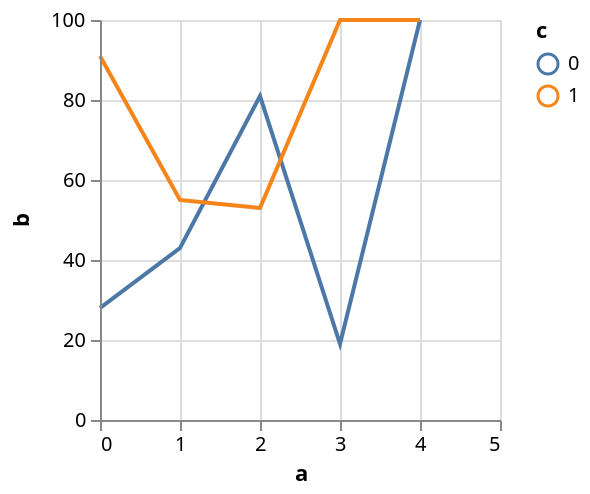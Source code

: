 {
  "$schema": "https://vega.github.io/schema/vega/v4.json",
  "autosize": "pad",
  "padding": 5,
  "width": 200,
  "height": 200,
  "style": "cell",
  "data": [
    {
      "name": "source_0",
      "values": [
        {"a": 0, "b": 28, "c": 0},
        {"a": 0, "b": 91, "c": 1},
        {"a": 1, "b": 43, "c": 0},
        {"a": 1, "b": 55, "c": 1},
        {"a": 2, "b": 81, "c": 0},
        {"a": 2, "b": 53, "c": 1},
        {"a": 3, "b": 19, "c": 0}
      ]
    },
    {
      "name": "data_0",
      "source": "source_0",
      "transform": [
        {
          "type": "impute",
          "field": "b",
          "key": "a",
          "keyvals": [4],
          "method": "value",
          "groupby": ["c"],
          "value": null
        },
        {
          "type": "formula",
          "expr": "datum.b === null ? 100 : datum.b",
          "as": "b"
        }
      ]
    }
  ],
  "marks": [
    {
      "name": "pathgroup",
      "type": "group",
      "from": {
        "facet": {
          "name": "faceted_path_main",
          "data": "data_0",
          "groupby": ["c"]
        }
      },
      "encode": {
        "update": {
          "width": {"field": {"group": "width"}},
          "height": {"field": {"group": "height"}}
        }
      },
      "marks": [
        {
          "name": "marks",
          "type": "line",
          "style": ["line"],
          "sort": {"field": "datum[\"a\"]", "order": "descending"},
          "from": {"data": "faceted_path_main"},
          "encode": {
            "update": {
              "stroke": {"scale": "color", "field": "c"},
              "tooltip": {
                "signal": "{\"a\": format(datum[\"a\"], \"\"), \"b\": format(datum[\"b\"], \"\"), \"c\": ''+datum[\"c\"]}"
              },
              "x": {"scale": "x", "field": "a"},
              "y": {"scale": "y", "field": "b"},
              "defined": {
                "signal": "datum[\"a\"] !== null && !isNaN(datum[\"a\"]) && datum[\"b\"] !== null && !isNaN(datum[\"b\"])"
              }
            }
          }
        }
      ]
    }
  ],
  "scales": [
    {
      "name": "x",
      "type": "linear",
      "domain": {"data": "data_0", "field": "a"},
      "range": [0, {"signal": "width"}],
      "nice": 1,
      "zero": false
    },
    {
      "name": "y",
      "type": "linear",
      "domain": {"data": "data_0", "field": "b"},
      "range": [{"signal": "height"}, 0],
      "nice": true,
      "zero": true
    },
    {
      "name": "color",
      "type": "ordinal",
      "domain": {"data": "data_0", "field": "c", "sort": true},
      "range": "category"
    }
  ],
  "axes": [
    {
      "scale": "x",
      "orient": "bottom",
      "grid": false,
      "title": "a",
      "labelFlush": true,
      "labelOverlap": true,
      "tickCount": {"signal": "ceil(width/40)"},
      "zindex": 1
    },
    {
      "scale": "x",
      "orient": "bottom",
      "gridScale": "y",
      "grid": true,
      "tickCount": {"signal": "ceil(width/40)"},
      "domain": false,
      "labels": false,
      "maxExtent": 0,
      "minExtent": 0,
      "ticks": false,
      "zindex": 0
    },
    {
      "scale": "y",
      "orient": "left",
      "grid": false,
      "title": "b",
      "labelOverlap": true,
      "tickCount": {"signal": "ceil(height/40)"},
      "zindex": 1
    },
    {
      "scale": "y",
      "orient": "left",
      "gridScale": "x",
      "grid": true,
      "tickCount": {"signal": "ceil(height/40)"},
      "domain": false,
      "labels": false,
      "maxExtent": 0,
      "minExtent": 0,
      "ticks": false,
      "zindex": 0
    }
  ],
  "legends": [{"stroke": "color", "title": "c"}],
  "config": {"axisY": {"minExtent": 30}, "legend": {"gradientLength": 185}}
}

